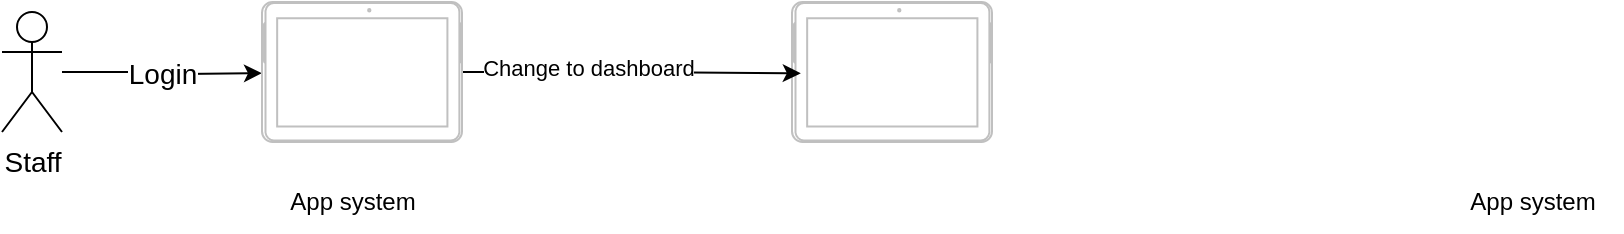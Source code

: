 <mxfile version="21.2.3" type="github">
  <diagram name="Page-1" id="7pIzHbVaMhjWodyTJUyD">
    <mxGraphModel dx="1050" dy="549" grid="1" gridSize="10" guides="1" tooltips="1" connect="1" arrows="1" fold="1" page="1" pageScale="1" pageWidth="850" pageHeight="1100" math="0" shadow="0">
      <root>
        <mxCell id="0" />
        <mxCell id="1" parent="0" />
        <mxCell id="iMubU9jxyR3AFrOgvaaI-1" value="Login" style="edgeStyle=orthogonalEdgeStyle;rounded=0;orthogonalLoop=1;jettySize=auto;html=1;entryX=0.563;entryY=0;entryDx=0;entryDy=0;entryPerimeter=0;fontSize=14;" edge="1" parent="1" source="iMubU9jxyR3AFrOgvaaI-2">
          <mxGeometry relative="1" as="geometry">
            <mxPoint x="160" y="210.59" as="targetPoint" />
          </mxGeometry>
        </mxCell>
        <mxCell id="iMubU9jxyR3AFrOgvaaI-2" value="Staff" style="shape=umlActor;verticalLabelPosition=bottom;verticalAlign=top;html=1;outlineConnect=0;fontSize=14;" vertex="1" parent="1">
          <mxGeometry x="30" y="180" width="30" height="60" as="geometry" />
        </mxCell>
        <mxCell id="iMubU9jxyR3AFrOgvaaI-6" value="App system" style="text;html=1;align=center;verticalAlign=middle;resizable=0;points=[];autosize=1;strokeColor=none;fillColor=none;" vertex="1" parent="1">
          <mxGeometry x="160" y="260" width="90" height="30" as="geometry" />
        </mxCell>
        <mxCell id="iMubU9jxyR3AFrOgvaaI-20" value="" style="verticalLabelPosition=bottom;verticalAlign=top;html=1;shadow=0;dashed=0;strokeWidth=1;shape=mxgraph.android.tab2;strokeColor=#c0c0c0;direction=north;" vertex="1" parent="1">
          <mxGeometry x="425" y="175" width="100" height="70" as="geometry" />
        </mxCell>
        <mxCell id="iMubU9jxyR3AFrOgvaaI-21" value="App system" style="text;html=1;align=center;verticalAlign=middle;resizable=0;points=[];autosize=1;strokeColor=none;fillColor=none;" vertex="1" parent="1">
          <mxGeometry x="750" y="260" width="90" height="30" as="geometry" />
        </mxCell>
        <mxCell id="iMubU9jxyR3AFrOgvaaI-25" style="edgeStyle=orthogonalEdgeStyle;rounded=0;orthogonalLoop=1;jettySize=auto;html=1;entryX=0.491;entryY=0.044;entryDx=0;entryDy=0;entryPerimeter=0;" edge="1" parent="1" source="iMubU9jxyR3AFrOgvaaI-23" target="iMubU9jxyR3AFrOgvaaI-20">
          <mxGeometry relative="1" as="geometry" />
        </mxCell>
        <mxCell id="iMubU9jxyR3AFrOgvaaI-26" value="Change to dashboard" style="edgeLabel;html=1;align=center;verticalAlign=middle;resizable=0;points=[];" vertex="1" connectable="0" parent="iMubU9jxyR3AFrOgvaaI-25">
          <mxGeometry x="-0.261" y="2" relative="1" as="geometry">
            <mxPoint as="offset" />
          </mxGeometry>
        </mxCell>
        <mxCell id="iMubU9jxyR3AFrOgvaaI-23" value="" style="verticalLabelPosition=bottom;verticalAlign=top;html=1;shadow=0;dashed=0;strokeWidth=1;shape=mxgraph.android.tab2;strokeColor=#c0c0c0;direction=north;" vertex="1" parent="1">
          <mxGeometry x="160" y="175" width="100" height="70" as="geometry" />
        </mxCell>
      </root>
    </mxGraphModel>
  </diagram>
</mxfile>
